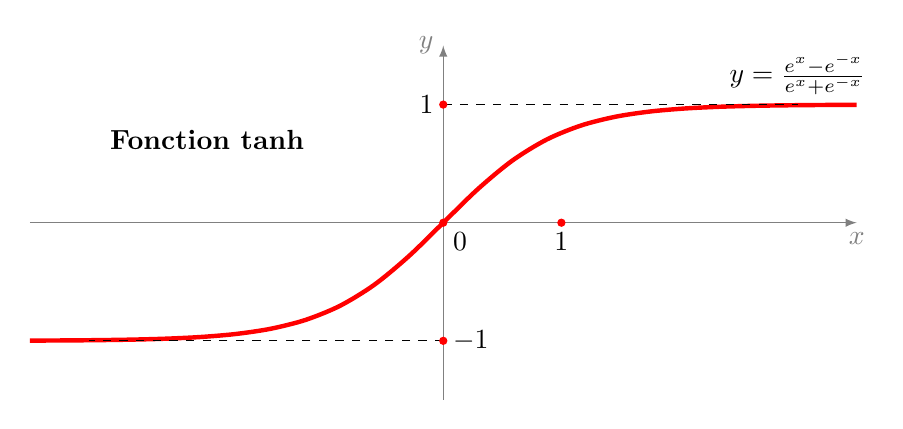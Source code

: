 \begin{tikzpicture}[scale=1.5]

\draw[->,>=latex, gray] (-3.5,0)--(3.5,0) node[below] {$x$};
\draw[->,>=latex, gray] (0,-1.5)--(0,1.5) node[left] {$y$};

%\draw[ultra thick,red] (-3,0) -- (0,0) -- (2,2);

\draw[ultra thick, color=red,domain=-3.5:3.5,smooth] plot (\x,{(exp(\x)-exp(-\x))/(exp(\x)+exp(-\x)});
\draw[dashed] (0,1)--(3,1);
\draw[dashed] (0,-1)--(-3,-1);

\node at (3,1)[above]{$y=\frac{e^{x}-e^{-x}}{e^{x}+e^{-x}}$};

\fill[red] (0,0) circle (1pt);
\fill[red] (1,0) circle (1pt);
\fill[red] (0,1) circle (1pt);
\fill[red] (0,-1) circle (1pt);

\node at (0,0) [below right] {$0$};
\node at (1,0) [below] {$1$};
\node at (0,1) [left] {$1$};
\node at (0,-1) [right] {$-1$};

%\draw[dashed] (1,0)--(1,1) --(0,1);


\node at (-2,0.7) {\bf Fonction tanh};
\end{tikzpicture}